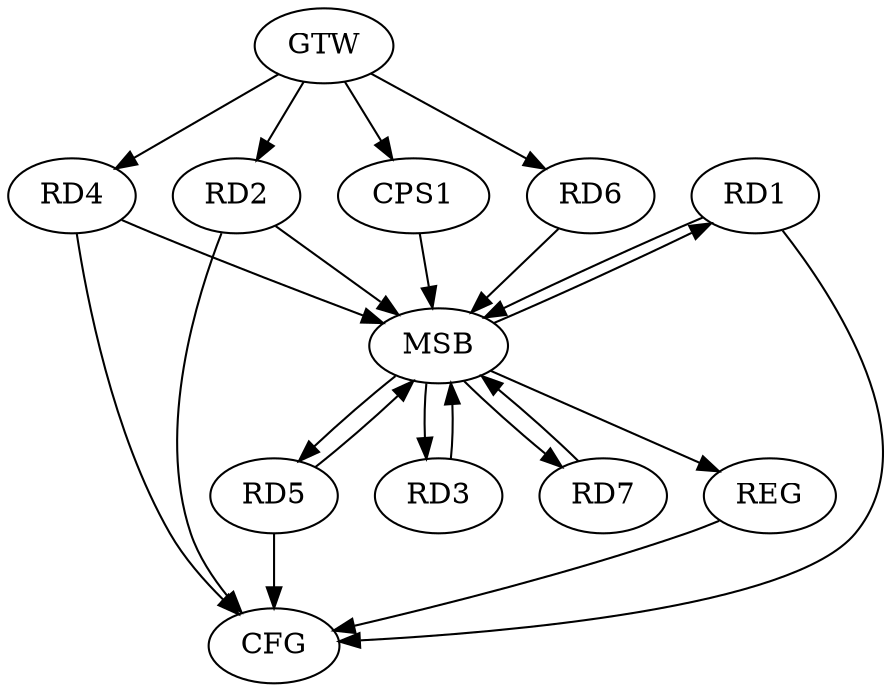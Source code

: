 strict digraph G {
  RD1 [ label="RD1" ];
  RD2 [ label="RD2" ];
  RD3 [ label="RD3" ];
  RD4 [ label="RD4" ];
  RD5 [ label="RD5" ];
  RD6 [ label="RD6" ];
  RD7 [ label="RD7" ];
  CPS1 [ label="CPS1" ];
  GTW [ label="GTW" ];
  REG [ label="REG" ];
  MSB [ label="MSB" ];
  CFG [ label="CFG" ];
  GTW -> RD2;
  GTW -> RD4;
  GTW -> RD6;
  GTW -> CPS1;
  RD1 -> MSB;
  MSB -> REG;
  RD2 -> MSB;
  MSB -> RD1;
  RD3 -> MSB;
  MSB -> RD7;
  RD4 -> MSB;
  MSB -> RD5;
  RD5 -> MSB;
  RD6 -> MSB;
  MSB -> RD3;
  RD7 -> MSB;
  CPS1 -> MSB;
  RD2 -> CFG;
  RD1 -> CFG;
  RD5 -> CFG;
  RD4 -> CFG;
  REG -> CFG;
}
